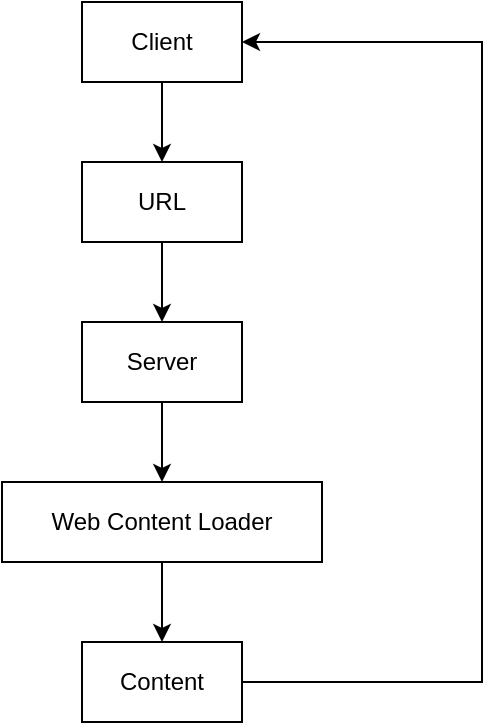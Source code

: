 <mxfile version="27.0.5">
  <diagram name="Page-1" id="-vaWyrcWgSKskyz38Z6i">
    <mxGraphModel dx="1665" dy="843" grid="1" gridSize="10" guides="1" tooltips="1" connect="1" arrows="1" fold="1" page="1" pageScale="1" pageWidth="850" pageHeight="1100" math="0" shadow="0">
      <root>
        <mxCell id="0" />
        <mxCell id="1" parent="0" />
        <mxCell id="sFEHvg0e0UvxJ46D8FWg-13" style="edgeStyle=orthogonalEdgeStyle;rounded=0;orthogonalLoop=1;jettySize=auto;html=1;" edge="1" parent="1" source="sFEHvg0e0UvxJ46D8FWg-1" target="sFEHvg0e0UvxJ46D8FWg-10">
          <mxGeometry relative="1" as="geometry" />
        </mxCell>
        <mxCell id="sFEHvg0e0UvxJ46D8FWg-1" value="URL" style="whiteSpace=wrap;html=1;" vertex="1" parent="1">
          <mxGeometry x="360" y="160" width="80" height="40" as="geometry" />
        </mxCell>
        <mxCell id="sFEHvg0e0UvxJ46D8FWg-5" value="" style="edgeStyle=orthogonalEdgeStyle;rounded=0;orthogonalLoop=1;jettySize=auto;html=1;" edge="1" parent="1" source="sFEHvg0e0UvxJ46D8FWg-2" target="sFEHvg0e0UvxJ46D8FWg-4">
          <mxGeometry relative="1" as="geometry" />
        </mxCell>
        <mxCell id="sFEHvg0e0UvxJ46D8FWg-2" value="Web Content Loader" style="whiteSpace=wrap;html=1;" vertex="1" parent="1">
          <mxGeometry x="320" y="320" width="160" height="40" as="geometry" />
        </mxCell>
        <mxCell id="sFEHvg0e0UvxJ46D8FWg-15" style="edgeStyle=orthogonalEdgeStyle;rounded=0;orthogonalLoop=1;jettySize=auto;html=1;" edge="1" parent="1" source="sFEHvg0e0UvxJ46D8FWg-4" target="sFEHvg0e0UvxJ46D8FWg-7">
          <mxGeometry relative="1" as="geometry">
            <Array as="points">
              <mxPoint x="560" y="420" />
              <mxPoint x="560" y="100" />
            </Array>
          </mxGeometry>
        </mxCell>
        <mxCell id="sFEHvg0e0UvxJ46D8FWg-4" value="Content" style="whiteSpace=wrap;html=1;" vertex="1" parent="1">
          <mxGeometry x="360" y="400" width="80" height="40" as="geometry" />
        </mxCell>
        <mxCell id="sFEHvg0e0UvxJ46D8FWg-12" style="edgeStyle=orthogonalEdgeStyle;rounded=0;orthogonalLoop=1;jettySize=auto;html=1;" edge="1" parent="1" source="sFEHvg0e0UvxJ46D8FWg-7" target="sFEHvg0e0UvxJ46D8FWg-1">
          <mxGeometry relative="1" as="geometry" />
        </mxCell>
        <mxCell id="sFEHvg0e0UvxJ46D8FWg-7" value="Client" style="whiteSpace=wrap;html=1;" vertex="1" parent="1">
          <mxGeometry x="360" y="80" width="80" height="40" as="geometry" />
        </mxCell>
        <mxCell id="sFEHvg0e0UvxJ46D8FWg-14" style="edgeStyle=orthogonalEdgeStyle;rounded=0;orthogonalLoop=1;jettySize=auto;html=1;" edge="1" parent="1" source="sFEHvg0e0UvxJ46D8FWg-10" target="sFEHvg0e0UvxJ46D8FWg-2">
          <mxGeometry relative="1" as="geometry" />
        </mxCell>
        <mxCell id="sFEHvg0e0UvxJ46D8FWg-10" value="Server" style="whiteSpace=wrap;html=1;" vertex="1" parent="1">
          <mxGeometry x="360" y="240" width="80" height="40" as="geometry" />
        </mxCell>
      </root>
    </mxGraphModel>
  </diagram>
</mxfile>
